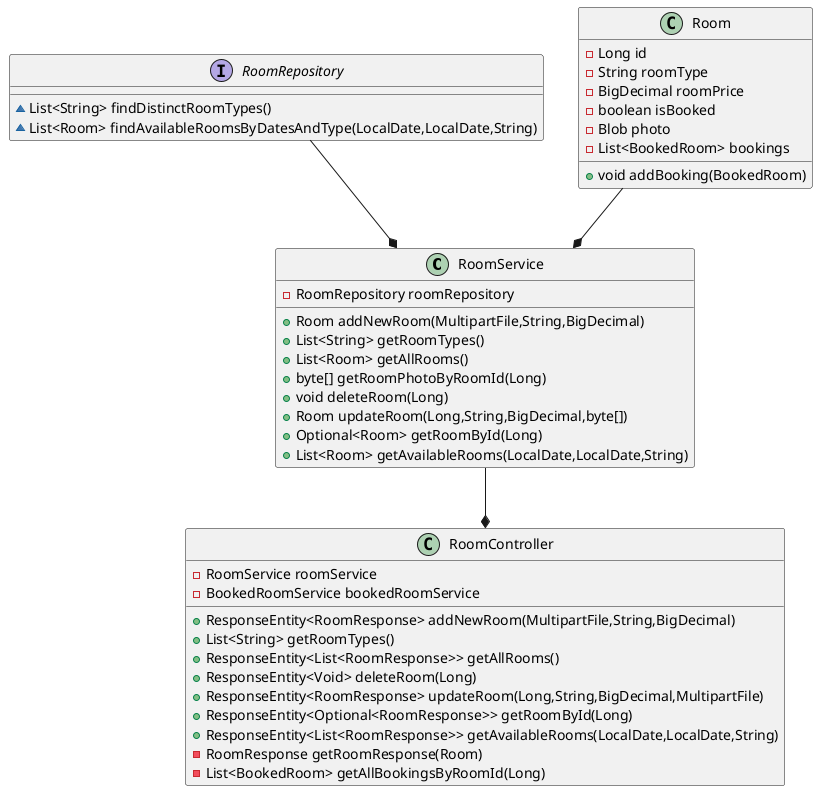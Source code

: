 @startuml
class RoomService {
- RoomRepository roomRepository
+ Room addNewRoom(MultipartFile,String,BigDecimal)
+ List<String> getRoomTypes()
+ List<Room> getAllRooms()
+ byte[] getRoomPhotoByRoomId(Long)
+ void deleteRoom(Long)
+ Room updateRoom(Long,String,BigDecimal,byte[])
+ Optional<Room> getRoomById(Long)
+ List<Room> getAvailableRooms(LocalDate,LocalDate,String)
}


interface RoomRepository {
~ List<String> findDistinctRoomTypes()
~ List<Room> findAvailableRoomsByDatesAndType(LocalDate,LocalDate,String)
}

class Room {
- Long id
- String roomType
- BigDecimal roomPrice
- boolean isBooked
- Blob photo
- List<BookedRoom> bookings
+ void addBooking(BookedRoom)
}


class RoomController {
- RoomService roomService
- BookedRoomService bookedRoomService
+ ResponseEntity<RoomResponse> addNewRoom(MultipartFile,String,BigDecimal)
+ List<String> getRoomTypes()
+ ResponseEntity<List<RoomResponse>> getAllRooms()
+ ResponseEntity<Void> deleteRoom(Long)
+ ResponseEntity<RoomResponse> updateRoom(Long,String,BigDecimal,MultipartFile)
+ ResponseEntity<Optional<RoomResponse>> getRoomById(Long)
+ ResponseEntity<List<RoomResponse>> getAvailableRooms(LocalDate,LocalDate,String)
- RoomResponse getRoomResponse(Room)
- List<BookedRoom> getAllBookingsByRoomId(Long)
}


Room --* RoomService
RoomRepository --* RoomService
RoomService --* RoomController


@enduml